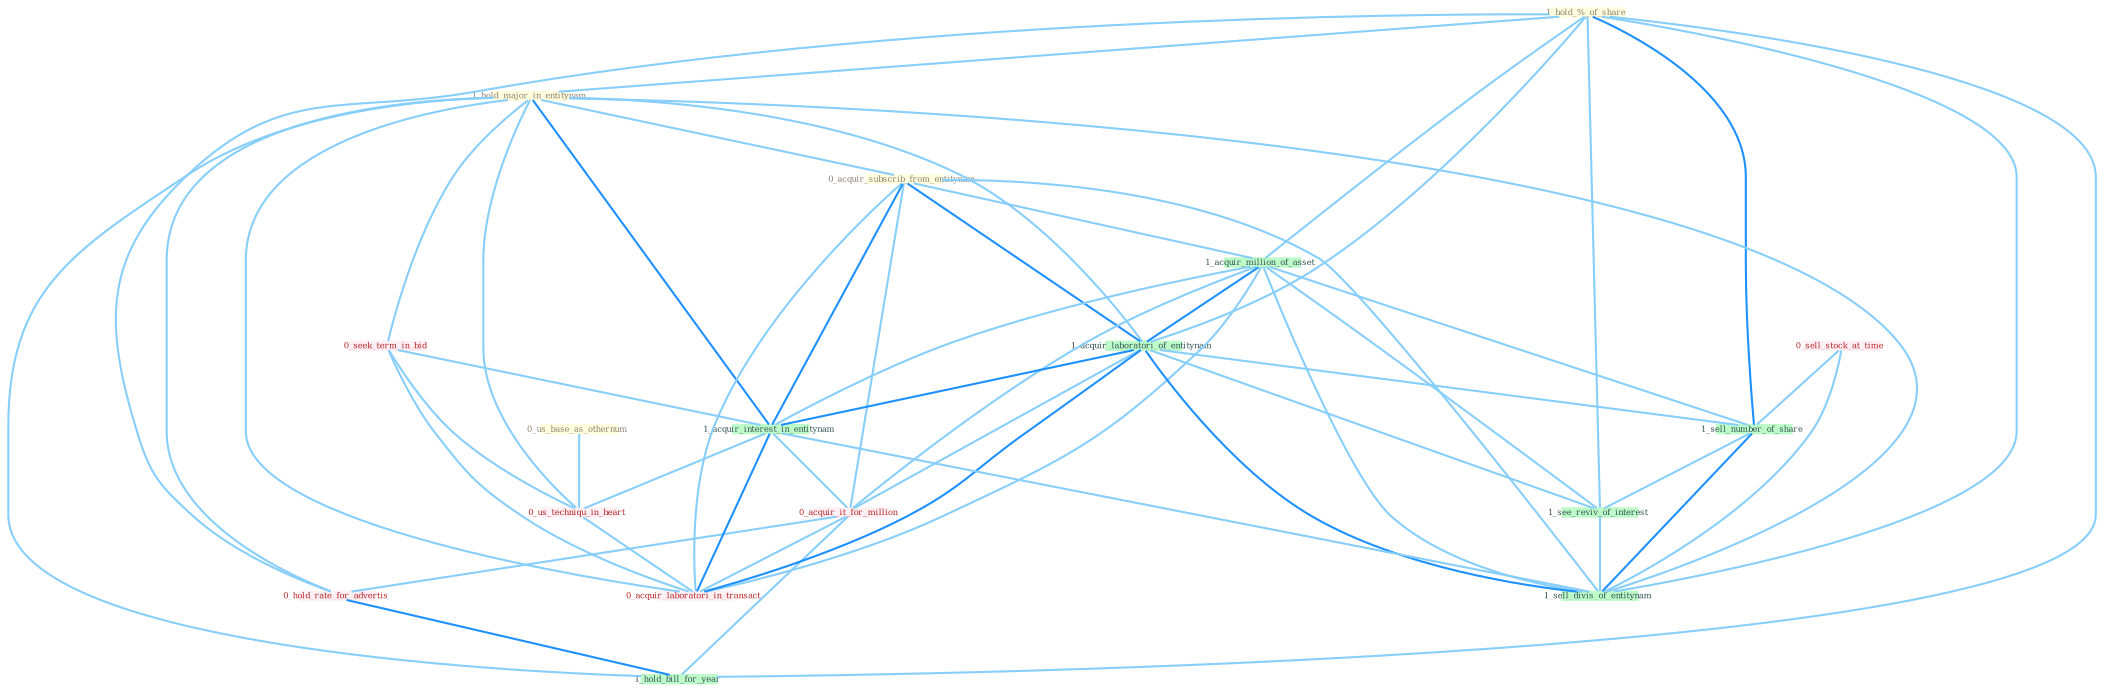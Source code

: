 Graph G{ 
    node
    [shape=polygon,style=filled,width=.5,height=.06,color="#BDFCC9",fixedsize=true,fontsize=4,
    fontcolor="#2f4f4f"];
    {node
    [color="#ffffe0", fontcolor="#8b7d6b"] "1_hold_%_of_share " "0_us_base_as_othernum " "1_hold_major_in_entitynam " "0_acquir_subscrib_from_entitynam "}
{node [color="#fff0f5", fontcolor="#b22222"] "0_seek_term_in_bid " "0_us_techniqu_in_heart " "0_acquir_it_for_million " "0_hold_rate_for_advertis " "0_acquir_laboratori_in_transact " "0_sell_stock_at_time "}
edge [color="#B0E2FF"];

	"1_hold_%_of_share " -- "1_hold_major_in_entitynam " [w="1", color="#87cefa" ];
	"1_hold_%_of_share " -- "1_acquir_million_of_asset " [w="1", color="#87cefa" ];
	"1_hold_%_of_share " -- "1_acquir_laboratori_of_entitynam " [w="1", color="#87cefa" ];
	"1_hold_%_of_share " -- "0_hold_rate_for_advertis " [w="1", color="#87cefa" ];
	"1_hold_%_of_share " -- "1_sell_number_of_share " [w="2", color="#1e90ff" , len=0.8];
	"1_hold_%_of_share " -- "1_see_reviv_of_interest " [w="1", color="#87cefa" ];
	"1_hold_%_of_share " -- "1_hold_bill_for_year " [w="1", color="#87cefa" ];
	"1_hold_%_of_share " -- "1_sell_divis_of_entitynam " [w="1", color="#87cefa" ];
	"0_us_base_as_othernum " -- "0_us_techniqu_in_heart " [w="1", color="#87cefa" ];
	"1_hold_major_in_entitynam " -- "0_acquir_subscrib_from_entitynam " [w="1", color="#87cefa" ];
	"1_hold_major_in_entitynam " -- "1_acquir_laboratori_of_entitynam " [w="1", color="#87cefa" ];
	"1_hold_major_in_entitynam " -- "0_seek_term_in_bid " [w="1", color="#87cefa" ];
	"1_hold_major_in_entitynam " -- "1_acquir_interest_in_entitynam " [w="2", color="#1e90ff" , len=0.8];
	"1_hold_major_in_entitynam " -- "0_us_techniqu_in_heart " [w="1", color="#87cefa" ];
	"1_hold_major_in_entitynam " -- "0_hold_rate_for_advertis " [w="1", color="#87cefa" ];
	"1_hold_major_in_entitynam " -- "0_acquir_laboratori_in_transact " [w="1", color="#87cefa" ];
	"1_hold_major_in_entitynam " -- "1_hold_bill_for_year " [w="1", color="#87cefa" ];
	"1_hold_major_in_entitynam " -- "1_sell_divis_of_entitynam " [w="1", color="#87cefa" ];
	"0_acquir_subscrib_from_entitynam " -- "1_acquir_million_of_asset " [w="1", color="#87cefa" ];
	"0_acquir_subscrib_from_entitynam " -- "1_acquir_laboratori_of_entitynam " [w="2", color="#1e90ff" , len=0.8];
	"0_acquir_subscrib_from_entitynam " -- "1_acquir_interest_in_entitynam " [w="2", color="#1e90ff" , len=0.8];
	"0_acquir_subscrib_from_entitynam " -- "0_acquir_it_for_million " [w="1", color="#87cefa" ];
	"0_acquir_subscrib_from_entitynam " -- "0_acquir_laboratori_in_transact " [w="1", color="#87cefa" ];
	"0_acquir_subscrib_from_entitynam " -- "1_sell_divis_of_entitynam " [w="1", color="#87cefa" ];
	"1_acquir_million_of_asset " -- "1_acquir_laboratori_of_entitynam " [w="2", color="#1e90ff" , len=0.8];
	"1_acquir_million_of_asset " -- "1_acquir_interest_in_entitynam " [w="1", color="#87cefa" ];
	"1_acquir_million_of_asset " -- "0_acquir_it_for_million " [w="1", color="#87cefa" ];
	"1_acquir_million_of_asset " -- "0_acquir_laboratori_in_transact " [w="1", color="#87cefa" ];
	"1_acquir_million_of_asset " -- "1_sell_number_of_share " [w="1", color="#87cefa" ];
	"1_acquir_million_of_asset " -- "1_see_reviv_of_interest " [w="1", color="#87cefa" ];
	"1_acquir_million_of_asset " -- "1_sell_divis_of_entitynam " [w="1", color="#87cefa" ];
	"1_acquir_laboratori_of_entitynam " -- "1_acquir_interest_in_entitynam " [w="2", color="#1e90ff" , len=0.8];
	"1_acquir_laboratori_of_entitynam " -- "0_acquir_it_for_million " [w="1", color="#87cefa" ];
	"1_acquir_laboratori_of_entitynam " -- "0_acquir_laboratori_in_transact " [w="2", color="#1e90ff" , len=0.8];
	"1_acquir_laboratori_of_entitynam " -- "1_sell_number_of_share " [w="1", color="#87cefa" ];
	"1_acquir_laboratori_of_entitynam " -- "1_see_reviv_of_interest " [w="1", color="#87cefa" ];
	"1_acquir_laboratori_of_entitynam " -- "1_sell_divis_of_entitynam " [w="2", color="#1e90ff" , len=0.8];
	"0_seek_term_in_bid " -- "1_acquir_interest_in_entitynam " [w="1", color="#87cefa" ];
	"0_seek_term_in_bid " -- "0_us_techniqu_in_heart " [w="1", color="#87cefa" ];
	"0_seek_term_in_bid " -- "0_acquir_laboratori_in_transact " [w="1", color="#87cefa" ];
	"1_acquir_interest_in_entitynam " -- "0_us_techniqu_in_heart " [w="1", color="#87cefa" ];
	"1_acquir_interest_in_entitynam " -- "0_acquir_it_for_million " [w="1", color="#87cefa" ];
	"1_acquir_interest_in_entitynam " -- "0_acquir_laboratori_in_transact " [w="2", color="#1e90ff" , len=0.8];
	"1_acquir_interest_in_entitynam " -- "1_sell_divis_of_entitynam " [w="1", color="#87cefa" ];
	"0_us_techniqu_in_heart " -- "0_acquir_laboratori_in_transact " [w="1", color="#87cefa" ];
	"0_acquir_it_for_million " -- "0_hold_rate_for_advertis " [w="1", color="#87cefa" ];
	"0_acquir_it_for_million " -- "0_acquir_laboratori_in_transact " [w="1", color="#87cefa" ];
	"0_acquir_it_for_million " -- "1_hold_bill_for_year " [w="1", color="#87cefa" ];
	"0_hold_rate_for_advertis " -- "1_hold_bill_for_year " [w="2", color="#1e90ff" , len=0.8];
	"0_sell_stock_at_time " -- "1_sell_number_of_share " [w="1", color="#87cefa" ];
	"0_sell_stock_at_time " -- "1_sell_divis_of_entitynam " [w="1", color="#87cefa" ];
	"1_sell_number_of_share " -- "1_see_reviv_of_interest " [w="1", color="#87cefa" ];
	"1_sell_number_of_share " -- "1_sell_divis_of_entitynam " [w="2", color="#1e90ff" , len=0.8];
	"1_see_reviv_of_interest " -- "1_sell_divis_of_entitynam " [w="1", color="#87cefa" ];
}